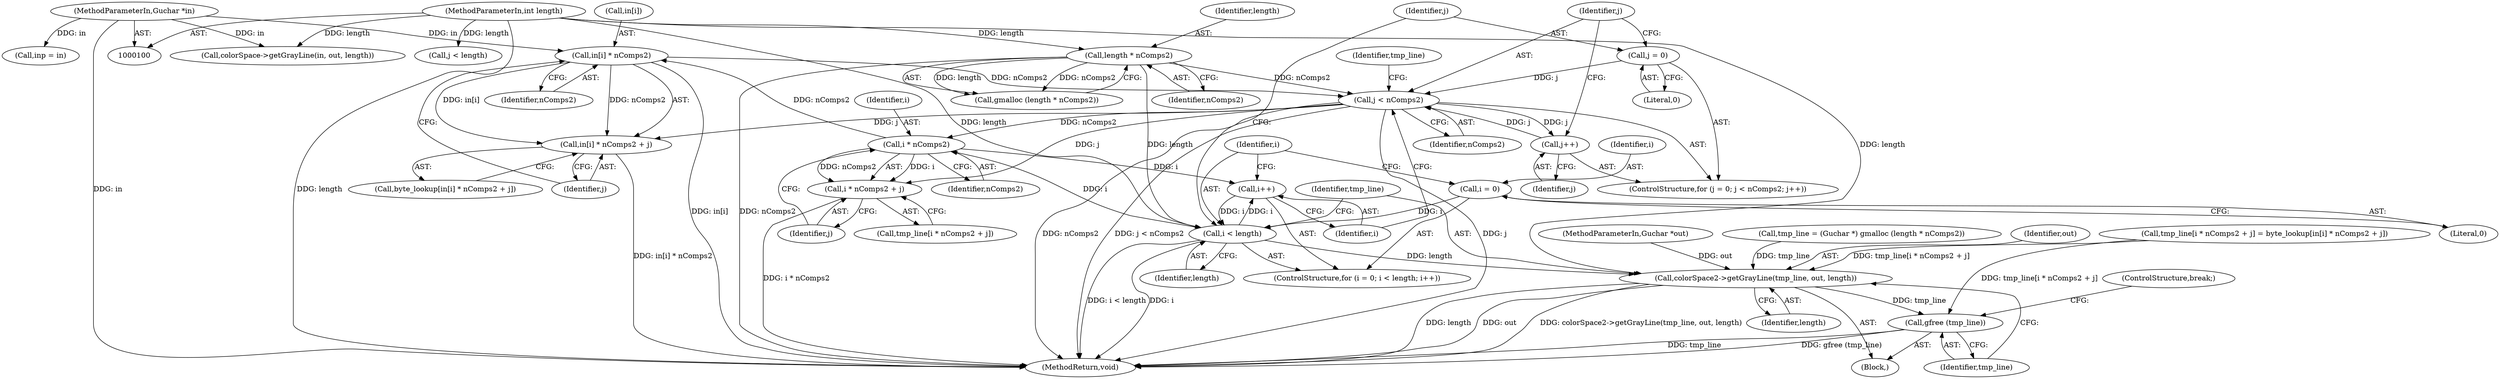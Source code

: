 digraph "0_poppler_7b2d314a61fd0e12f47c62996cb49ec0d1ba747a_5@array" {
"1000153" [label="(Call,in[i] * nComps2)"];
"1000101" [label="(MethodParameterIn,Guchar *in)"];
"1000146" [label="(Call,i * nComps2)"];
"1000126" [label="(Call,i < length)"];
"1000129" [label="(Call,i++)"];
"1000123" [label="(Call,i = 0)"];
"1000119" [label="(Call,length * nComps2)"];
"1000103" [label="(MethodParameterIn,int length)"];
"1000136" [label="(Call,j < nComps2)"];
"1000139" [label="(Call,j++)"];
"1000133" [label="(Call,j = 0)"];
"1000153" [label="(Call,in[i] * nComps2)"];
"1000159" [label="(Call,colorSpace2->getGrayLine(tmp_line, out, length))"];
"1000163" [label="(Call,gfree (tmp_line))"];
"1000145" [label="(Call,i * nComps2 + j)"];
"1000152" [label="(Call,in[i] * nComps2 + j)"];
"1000123" [label="(Call,i = 0)"];
"1000167" [label="(Call,inp = in)"];
"1000145" [label="(Call,i * nComps2 + j)"];
"1000103" [label="(MethodParameterIn,int length)"];
"1000159" [label="(Call,colorSpace2->getGrayLine(tmp_line, out, length))"];
"1000137" [label="(Identifier,j)"];
"1000111" [label="(Block,)"];
"1000102" [label="(MethodParameterIn,Guchar *out)"];
"1000118" [label="(Call,gmalloc (length * nComps2))"];
"1000143" [label="(Call,tmp_line[i * nComps2 + j])"];
"1000120" [label="(Identifier,length)"];
"1000153" [label="(Call,in[i] * nComps2)"];
"1000150" [label="(Call,byte_lookup[in[i] * nComps2 + j])"];
"1000152" [label="(Call,in[i] * nComps2 + j)"];
"1000101" [label="(MethodParameterIn,Guchar *in)"];
"1000174" [label="(Call,j < length)"];
"1000140" [label="(Identifier,j)"];
"1000130" [label="(Identifier,i)"];
"1000125" [label="(Literal,0)"];
"1000136" [label="(Call,j < nComps2)"];
"1000162" [label="(Identifier,length)"];
"1000121" [label="(Identifier,nComps2)"];
"1000132" [label="(ControlStructure,for (j = 0; j < nComps2; j++))"];
"1000160" [label="(Identifier,tmp_line)"];
"1000163" [label="(Call,gfree (tmp_line))"];
"1000127" [label="(Identifier,i)"];
"1000165" [label="(ControlStructure,break;)"];
"1000134" [label="(Identifier,j)"];
"1000128" [label="(Identifier,length)"];
"1000126" [label="(Call,i < length)"];
"1000135" [label="(Literal,0)"];
"1000158" [label="(Identifier,j)"];
"1000114" [label="(Call,tmp_line = (Guchar *) gmalloc (length * nComps2))"];
"1000154" [label="(Call,in[i])"];
"1000157" [label="(Identifier,nComps2)"];
"1000122" [label="(ControlStructure,for (i = 0; i < length; i++))"];
"1000202" [label="(Call,colorSpace->getGrayLine(in, out, length))"];
"1000139" [label="(Call,j++)"];
"1000133" [label="(Call,j = 0)"];
"1000147" [label="(Identifier,i)"];
"1000144" [label="(Identifier,tmp_line)"];
"1000164" [label="(Identifier,tmp_line)"];
"1000149" [label="(Identifier,j)"];
"1000119" [label="(Call,length * nComps2)"];
"1000146" [label="(Call,i * nComps2)"];
"1000142" [label="(Call,tmp_line[i * nComps2 + j] = byte_lookup[in[i] * nComps2 + j])"];
"1000161" [label="(Identifier,out)"];
"1000148" [label="(Identifier,nComps2)"];
"1000129" [label="(Call,i++)"];
"1000207" [label="(MethodReturn,void)"];
"1000138" [label="(Identifier,nComps2)"];
"1000124" [label="(Identifier,i)"];
"1000153" -> "1000152"  [label="AST: "];
"1000153" -> "1000157"  [label="CFG: "];
"1000154" -> "1000153"  [label="AST: "];
"1000157" -> "1000153"  [label="AST: "];
"1000158" -> "1000153"  [label="CFG: "];
"1000153" -> "1000207"  [label="DDG: in[i]"];
"1000153" -> "1000136"  [label="DDG: nComps2"];
"1000153" -> "1000152"  [label="DDG: in[i]"];
"1000153" -> "1000152"  [label="DDG: nComps2"];
"1000101" -> "1000153"  [label="DDG: in"];
"1000146" -> "1000153"  [label="DDG: nComps2"];
"1000101" -> "1000100"  [label="AST: "];
"1000101" -> "1000207"  [label="DDG: in"];
"1000101" -> "1000167"  [label="DDG: in"];
"1000101" -> "1000202"  [label="DDG: in"];
"1000146" -> "1000145"  [label="AST: "];
"1000146" -> "1000148"  [label="CFG: "];
"1000147" -> "1000146"  [label="AST: "];
"1000148" -> "1000146"  [label="AST: "];
"1000149" -> "1000146"  [label="CFG: "];
"1000146" -> "1000129"  [label="DDG: i"];
"1000146" -> "1000145"  [label="DDG: i"];
"1000146" -> "1000145"  [label="DDG: nComps2"];
"1000126" -> "1000146"  [label="DDG: i"];
"1000136" -> "1000146"  [label="DDG: nComps2"];
"1000126" -> "1000122"  [label="AST: "];
"1000126" -> "1000128"  [label="CFG: "];
"1000127" -> "1000126"  [label="AST: "];
"1000128" -> "1000126"  [label="AST: "];
"1000134" -> "1000126"  [label="CFG: "];
"1000160" -> "1000126"  [label="CFG: "];
"1000126" -> "1000207"  [label="DDG: i < length"];
"1000126" -> "1000207"  [label="DDG: i"];
"1000129" -> "1000126"  [label="DDG: i"];
"1000123" -> "1000126"  [label="DDG: i"];
"1000119" -> "1000126"  [label="DDG: length"];
"1000103" -> "1000126"  [label="DDG: length"];
"1000126" -> "1000129"  [label="DDG: i"];
"1000126" -> "1000159"  [label="DDG: length"];
"1000129" -> "1000122"  [label="AST: "];
"1000129" -> "1000130"  [label="CFG: "];
"1000130" -> "1000129"  [label="AST: "];
"1000127" -> "1000129"  [label="CFG: "];
"1000123" -> "1000122"  [label="AST: "];
"1000123" -> "1000125"  [label="CFG: "];
"1000124" -> "1000123"  [label="AST: "];
"1000125" -> "1000123"  [label="AST: "];
"1000127" -> "1000123"  [label="CFG: "];
"1000119" -> "1000118"  [label="AST: "];
"1000119" -> "1000121"  [label="CFG: "];
"1000120" -> "1000119"  [label="AST: "];
"1000121" -> "1000119"  [label="AST: "];
"1000118" -> "1000119"  [label="CFG: "];
"1000119" -> "1000207"  [label="DDG: nComps2"];
"1000119" -> "1000118"  [label="DDG: length"];
"1000119" -> "1000118"  [label="DDG: nComps2"];
"1000103" -> "1000119"  [label="DDG: length"];
"1000119" -> "1000136"  [label="DDG: nComps2"];
"1000103" -> "1000100"  [label="AST: "];
"1000103" -> "1000207"  [label="DDG: length"];
"1000103" -> "1000159"  [label="DDG: length"];
"1000103" -> "1000174"  [label="DDG: length"];
"1000103" -> "1000202"  [label="DDG: length"];
"1000136" -> "1000132"  [label="AST: "];
"1000136" -> "1000138"  [label="CFG: "];
"1000137" -> "1000136"  [label="AST: "];
"1000138" -> "1000136"  [label="AST: "];
"1000144" -> "1000136"  [label="CFG: "];
"1000130" -> "1000136"  [label="CFG: "];
"1000136" -> "1000207"  [label="DDG: nComps2"];
"1000136" -> "1000207"  [label="DDG: j < nComps2"];
"1000136" -> "1000207"  [label="DDG: j"];
"1000139" -> "1000136"  [label="DDG: j"];
"1000133" -> "1000136"  [label="DDG: j"];
"1000136" -> "1000139"  [label="DDG: j"];
"1000136" -> "1000145"  [label="DDG: j"];
"1000136" -> "1000152"  [label="DDG: j"];
"1000139" -> "1000132"  [label="AST: "];
"1000139" -> "1000140"  [label="CFG: "];
"1000140" -> "1000139"  [label="AST: "];
"1000137" -> "1000139"  [label="CFG: "];
"1000133" -> "1000132"  [label="AST: "];
"1000133" -> "1000135"  [label="CFG: "];
"1000134" -> "1000133"  [label="AST: "];
"1000135" -> "1000133"  [label="AST: "];
"1000137" -> "1000133"  [label="CFG: "];
"1000159" -> "1000111"  [label="AST: "];
"1000159" -> "1000162"  [label="CFG: "];
"1000160" -> "1000159"  [label="AST: "];
"1000161" -> "1000159"  [label="AST: "];
"1000162" -> "1000159"  [label="AST: "];
"1000164" -> "1000159"  [label="CFG: "];
"1000159" -> "1000207"  [label="DDG: colorSpace2->getGrayLine(tmp_line, out, length)"];
"1000159" -> "1000207"  [label="DDG: length"];
"1000159" -> "1000207"  [label="DDG: out"];
"1000114" -> "1000159"  [label="DDG: tmp_line"];
"1000142" -> "1000159"  [label="DDG: tmp_line[i * nComps2 + j]"];
"1000102" -> "1000159"  [label="DDG: out"];
"1000159" -> "1000163"  [label="DDG: tmp_line"];
"1000163" -> "1000111"  [label="AST: "];
"1000163" -> "1000164"  [label="CFG: "];
"1000164" -> "1000163"  [label="AST: "];
"1000165" -> "1000163"  [label="CFG: "];
"1000163" -> "1000207"  [label="DDG: tmp_line"];
"1000163" -> "1000207"  [label="DDG: gfree (tmp_line)"];
"1000142" -> "1000163"  [label="DDG: tmp_line[i * nComps2 + j]"];
"1000145" -> "1000143"  [label="AST: "];
"1000145" -> "1000149"  [label="CFG: "];
"1000149" -> "1000145"  [label="AST: "];
"1000143" -> "1000145"  [label="CFG: "];
"1000145" -> "1000207"  [label="DDG: i * nComps2"];
"1000152" -> "1000150"  [label="AST: "];
"1000152" -> "1000158"  [label="CFG: "];
"1000158" -> "1000152"  [label="AST: "];
"1000150" -> "1000152"  [label="CFG: "];
"1000152" -> "1000207"  [label="DDG: in[i] * nComps2"];
}
